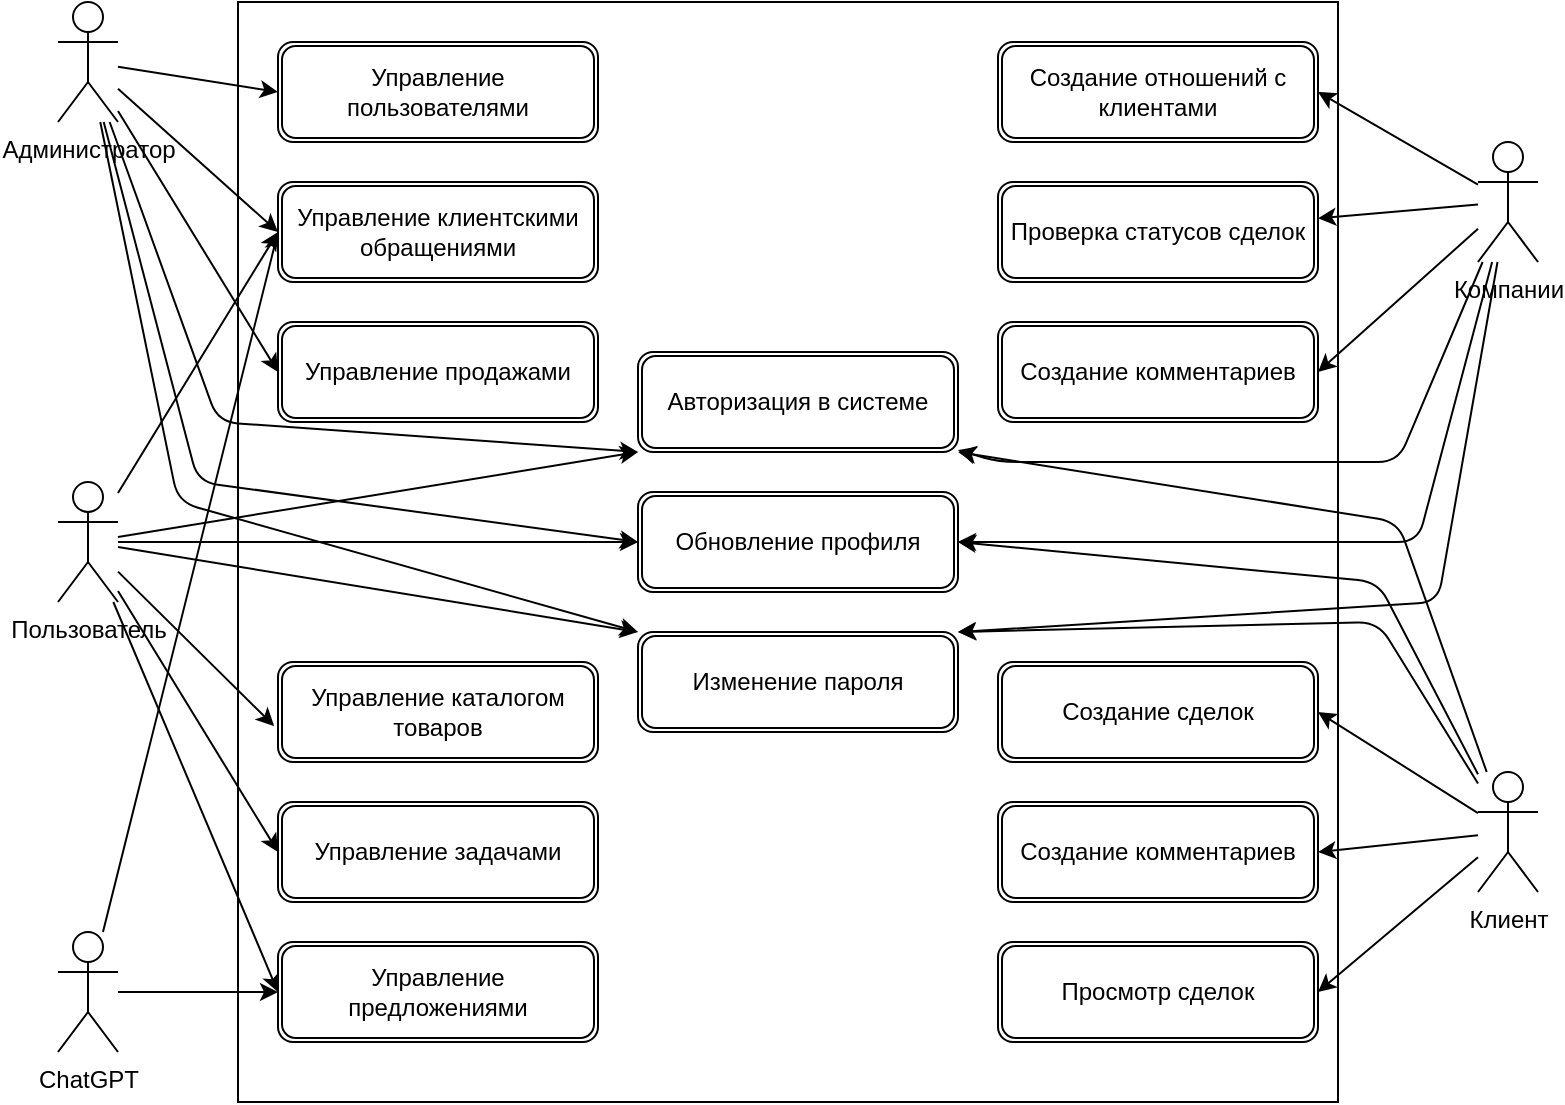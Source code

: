 <mxfile>
    <diagram id="pVMHrjWmogwYdBB5azaM" name="Страница 1">
        <mxGraphModel dx="359" dy="1042" grid="1" gridSize="10" guides="1" tooltips="1" connect="1" arrows="1" fold="1" page="1" pageScale="1" pageWidth="827" pageHeight="1169" math="0" shadow="0">
            <root>
                <mxCell id="0"/>
                <mxCell id="1" parent="0"/>
                <mxCell id="159" value="" style="whiteSpace=wrap;html=1;aspect=fixed;" vertex="1" parent="1">
                    <mxGeometry x="950" y="140" width="550" height="550" as="geometry"/>
                </mxCell>
                <mxCell id="189" style="edgeStyle=none;html=1;entryX=0;entryY=0.5;entryDx=0;entryDy=0;" edge="1" parent="1" source="151" target="160">
                    <mxGeometry relative="1" as="geometry"/>
                </mxCell>
                <mxCell id="190" style="edgeStyle=none;html=1;entryX=0;entryY=0.5;entryDx=0;entryDy=0;" edge="1" parent="1" source="151" target="161">
                    <mxGeometry relative="1" as="geometry"/>
                </mxCell>
                <mxCell id="191" style="edgeStyle=none;html=1;entryX=0;entryY=0.5;entryDx=0;entryDy=0;" edge="1" parent="1" source="151" target="162">
                    <mxGeometry relative="1" as="geometry"/>
                </mxCell>
                <mxCell id="193" style="edgeStyle=none;html=1;entryX=0;entryY=0.5;entryDx=0;entryDy=0;" edge="1" parent="1" source="151" target="167">
                    <mxGeometry relative="1" as="geometry">
                        <Array as="points">
                            <mxPoint x="930" y="380"/>
                        </Array>
                    </mxGeometry>
                </mxCell>
                <mxCell id="194" style="edgeStyle=none;html=1;entryX=0;entryY=0;entryDx=0;entryDy=0;" edge="1" parent="1" source="151" target="168">
                    <mxGeometry relative="1" as="geometry">
                        <Array as="points">
                            <mxPoint x="920" y="390"/>
                        </Array>
                    </mxGeometry>
                </mxCell>
                <mxCell id="151" value="Администратор" style="shape=umlActor;verticalLabelPosition=bottom;verticalAlign=top;html=1;" vertex="1" parent="1">
                    <mxGeometry x="860" y="140" width="30" height="60" as="geometry"/>
                </mxCell>
                <mxCell id="192" style="edgeStyle=none;html=1;entryX=0;entryY=1;entryDx=0;entryDy=0;" edge="1" parent="1" source="151" target="166">
                    <mxGeometry relative="1" as="geometry">
                        <Array as="points">
                            <mxPoint x="940" y="350"/>
                        </Array>
                    </mxGeometry>
                </mxCell>
                <mxCell id="195" style="edgeStyle=none;html=1;entryX=0;entryY=1;entryDx=0;entryDy=0;" edge="1" parent="1" source="152" target="166">
                    <mxGeometry relative="1" as="geometry"/>
                </mxCell>
                <mxCell id="196" style="edgeStyle=none;html=1;" edge="1" parent="1" source="152">
                    <mxGeometry relative="1" as="geometry">
                        <mxPoint x="1150" y="410" as="targetPoint"/>
                    </mxGeometry>
                </mxCell>
                <mxCell id="197" style="edgeStyle=none;html=1;entryX=0;entryY=0;entryDx=0;entryDy=0;" edge="1" parent="1" source="152" target="168">
                    <mxGeometry relative="1" as="geometry"/>
                </mxCell>
                <mxCell id="198" style="edgeStyle=none;html=1;entryX=0;entryY=0.5;entryDx=0;entryDy=0;" edge="1" parent="1" source="152" target="161">
                    <mxGeometry relative="1" as="geometry"/>
                </mxCell>
                <mxCell id="201" style="edgeStyle=none;html=1;entryX=-0.012;entryY=0.64;entryDx=0;entryDy=0;entryPerimeter=0;" edge="1" parent="1" source="152" target="169">
                    <mxGeometry relative="1" as="geometry"/>
                </mxCell>
                <mxCell id="202" style="edgeStyle=none;html=1;entryX=0;entryY=0.5;entryDx=0;entryDy=0;" edge="1" parent="1" source="152" target="170">
                    <mxGeometry relative="1" as="geometry"/>
                </mxCell>
                <mxCell id="203" style="edgeStyle=none;html=1;entryX=0;entryY=0.5;entryDx=0;entryDy=0;" edge="1" parent="1" source="152" target="171">
                    <mxGeometry relative="1" as="geometry"/>
                </mxCell>
                <mxCell id="152" value="Пользователь" style="shape=umlActor;verticalLabelPosition=bottom;verticalAlign=top;html=1;" vertex="1" parent="1">
                    <mxGeometry x="860" y="380" width="30" height="60" as="geometry"/>
                </mxCell>
                <mxCell id="204" style="edgeStyle=none;html=1;entryX=0;entryY=0.5;entryDx=0;entryDy=0;" edge="1" parent="1" source="153" target="161">
                    <mxGeometry relative="1" as="geometry"/>
                </mxCell>
                <mxCell id="205" style="edgeStyle=none;html=1;entryX=0;entryY=0.5;entryDx=0;entryDy=0;" edge="1" parent="1" source="153" target="171">
                    <mxGeometry relative="1" as="geometry"/>
                </mxCell>
                <mxCell id="153" value="ChatGPT" style="shape=umlActor;verticalLabelPosition=bottom;verticalAlign=top;html=1;" vertex="1" parent="1">
                    <mxGeometry x="860" y="605" width="30" height="60" as="geometry"/>
                </mxCell>
                <mxCell id="160" value="Управление пользователями" style="shape=ext;double=1;rounded=1;whiteSpace=wrap;html=1;" vertex="1" parent="1">
                    <mxGeometry x="970" y="160" width="160" height="50" as="geometry"/>
                </mxCell>
                <mxCell id="161" value="Управление клиентскими обращениями" style="shape=ext;double=1;rounded=1;whiteSpace=wrap;html=1;" vertex="1" parent="1">
                    <mxGeometry x="970" y="230" width="160" height="50" as="geometry"/>
                </mxCell>
                <mxCell id="162" value="Управление продажами" style="shape=ext;double=1;rounded=1;whiteSpace=wrap;html=1;" vertex="1" parent="1">
                    <mxGeometry x="970" y="300" width="160" height="50" as="geometry"/>
                </mxCell>
                <mxCell id="163" value="Создание отношений с клиентами" style="shape=ext;double=1;rounded=1;whiteSpace=wrap;html=1;" vertex="1" parent="1">
                    <mxGeometry x="1330" y="160" width="160" height="50" as="geometry"/>
                </mxCell>
                <mxCell id="164" value="Проверка статусов сделок" style="shape=ext;double=1;rounded=1;whiteSpace=wrap;html=1;" vertex="1" parent="1">
                    <mxGeometry x="1330" y="230" width="160" height="50" as="geometry"/>
                </mxCell>
                <mxCell id="165" value="Создание комментариев" style="shape=ext;double=1;rounded=1;whiteSpace=wrap;html=1;" vertex="1" parent="1">
                    <mxGeometry x="1330" y="300" width="160" height="50" as="geometry"/>
                </mxCell>
                <mxCell id="166" value="Авторизация в системе" style="shape=ext;double=1;rounded=1;whiteSpace=wrap;html=1;" vertex="1" parent="1">
                    <mxGeometry x="1150" y="315" width="160" height="50" as="geometry"/>
                </mxCell>
                <mxCell id="167" value="Обновление профиля" style="shape=ext;double=1;rounded=1;whiteSpace=wrap;html=1;" vertex="1" parent="1">
                    <mxGeometry x="1150" y="385" width="160" height="50" as="geometry"/>
                </mxCell>
                <mxCell id="168" value="Изменение пароля" style="shape=ext;double=1;rounded=1;whiteSpace=wrap;html=1;" vertex="1" parent="1">
                    <mxGeometry x="1150" y="455" width="160" height="50" as="geometry"/>
                </mxCell>
                <mxCell id="169" value="Управление каталогом товаров" style="shape=ext;double=1;rounded=1;whiteSpace=wrap;html=1;" vertex="1" parent="1">
                    <mxGeometry x="970" y="470" width="160" height="50" as="geometry"/>
                </mxCell>
                <mxCell id="170" value="Управление задачами" style="shape=ext;double=1;rounded=1;whiteSpace=wrap;html=1;" vertex="1" parent="1">
                    <mxGeometry x="970" y="540" width="160" height="50" as="geometry"/>
                </mxCell>
                <mxCell id="171" value="Управление предложениями" style="shape=ext;double=1;rounded=1;whiteSpace=wrap;html=1;" vertex="1" parent="1">
                    <mxGeometry x="970" y="610" width="160" height="50" as="geometry"/>
                </mxCell>
                <mxCell id="172" value="Создание сделок" style="shape=ext;double=1;rounded=1;whiteSpace=wrap;html=1;" vertex="1" parent="1">
                    <mxGeometry x="1330" y="470" width="160" height="50" as="geometry"/>
                </mxCell>
                <mxCell id="173" value="Создание комментариев" style="shape=ext;double=1;rounded=1;whiteSpace=wrap;html=1;" vertex="1" parent="1">
                    <mxGeometry x="1330" y="540" width="160" height="50" as="geometry"/>
                </mxCell>
                <mxCell id="174" value="Просмотр сделок" style="shape=ext;double=1;rounded=1;whiteSpace=wrap;html=1;" vertex="1" parent="1">
                    <mxGeometry x="1330" y="610" width="160" height="50" as="geometry"/>
                </mxCell>
                <mxCell id="177" style="edgeStyle=none;html=1;entryX=1;entryY=0.5;entryDx=0;entryDy=0;" edge="1" parent="1" source="175" target="163">
                    <mxGeometry relative="1" as="geometry"/>
                </mxCell>
                <mxCell id="178" style="edgeStyle=none;html=1;" edge="1" parent="1" source="175" target="164">
                    <mxGeometry relative="1" as="geometry"/>
                </mxCell>
                <mxCell id="179" style="edgeStyle=none;html=1;entryX=1;entryY=0.5;entryDx=0;entryDy=0;" edge="1" parent="1" source="175" target="165">
                    <mxGeometry relative="1" as="geometry"/>
                </mxCell>
                <mxCell id="180" style="edgeStyle=none;html=1;" edge="1" parent="1" source="175" target="166">
                    <mxGeometry relative="1" as="geometry">
                        <Array as="points">
                            <mxPoint x="1530" y="370"/>
                            <mxPoint x="1330" y="370"/>
                        </Array>
                    </mxGeometry>
                </mxCell>
                <mxCell id="181" style="edgeStyle=none;html=1;entryX=1;entryY=0.5;entryDx=0;entryDy=0;" edge="1" parent="1" source="175" target="167">
                    <mxGeometry relative="1" as="geometry">
                        <Array as="points">
                            <mxPoint x="1540" y="410"/>
                        </Array>
                    </mxGeometry>
                </mxCell>
                <mxCell id="182" style="edgeStyle=none;html=1;entryX=1;entryY=0;entryDx=0;entryDy=0;" edge="1" parent="1" source="175" target="168">
                    <mxGeometry relative="1" as="geometry">
                        <Array as="points">
                            <mxPoint x="1550" y="440"/>
                        </Array>
                    </mxGeometry>
                </mxCell>
                <mxCell id="175" value="Компании" style="shape=umlActor;verticalLabelPosition=bottom;verticalAlign=top;html=1;" vertex="1" parent="1">
                    <mxGeometry x="1570" y="210" width="30" height="60" as="geometry"/>
                </mxCell>
                <mxCell id="183" style="edgeStyle=none;html=1;entryX=1;entryY=1;entryDx=0;entryDy=0;" edge="1" parent="1" source="176" target="166">
                    <mxGeometry relative="1" as="geometry">
                        <Array as="points">
                            <mxPoint x="1530" y="400"/>
                        </Array>
                    </mxGeometry>
                </mxCell>
                <mxCell id="184" style="edgeStyle=none;html=1;entryX=1;entryY=0.5;entryDx=0;entryDy=0;" edge="1" parent="1" source="176" target="167">
                    <mxGeometry relative="1" as="geometry">
                        <Array as="points">
                            <mxPoint x="1520" y="430"/>
                        </Array>
                    </mxGeometry>
                </mxCell>
                <mxCell id="185" style="edgeStyle=none;html=1;entryX=1;entryY=0;entryDx=0;entryDy=0;" edge="1" parent="1" source="176" target="168">
                    <mxGeometry relative="1" as="geometry">
                        <Array as="points">
                            <mxPoint x="1520" y="450"/>
                        </Array>
                    </mxGeometry>
                </mxCell>
                <mxCell id="186" style="edgeStyle=none;html=1;entryX=1;entryY=0.5;entryDx=0;entryDy=0;" edge="1" parent="1" source="176" target="172">
                    <mxGeometry relative="1" as="geometry"/>
                </mxCell>
                <mxCell id="187" style="edgeStyle=none;html=1;entryX=1;entryY=0.5;entryDx=0;entryDy=0;" edge="1" parent="1" source="176" target="173">
                    <mxGeometry relative="1" as="geometry"/>
                </mxCell>
                <mxCell id="188" style="edgeStyle=none;html=1;entryX=1;entryY=0.5;entryDx=0;entryDy=0;" edge="1" parent="1" source="176" target="174">
                    <mxGeometry relative="1" as="geometry"/>
                </mxCell>
                <mxCell id="176" value="Клиент" style="shape=umlActor;verticalLabelPosition=bottom;verticalAlign=top;html=1;" vertex="1" parent="1">
                    <mxGeometry x="1570" y="525" width="30" height="60" as="geometry"/>
                </mxCell>
            </root>
        </mxGraphModel>
    </diagram>
</mxfile>